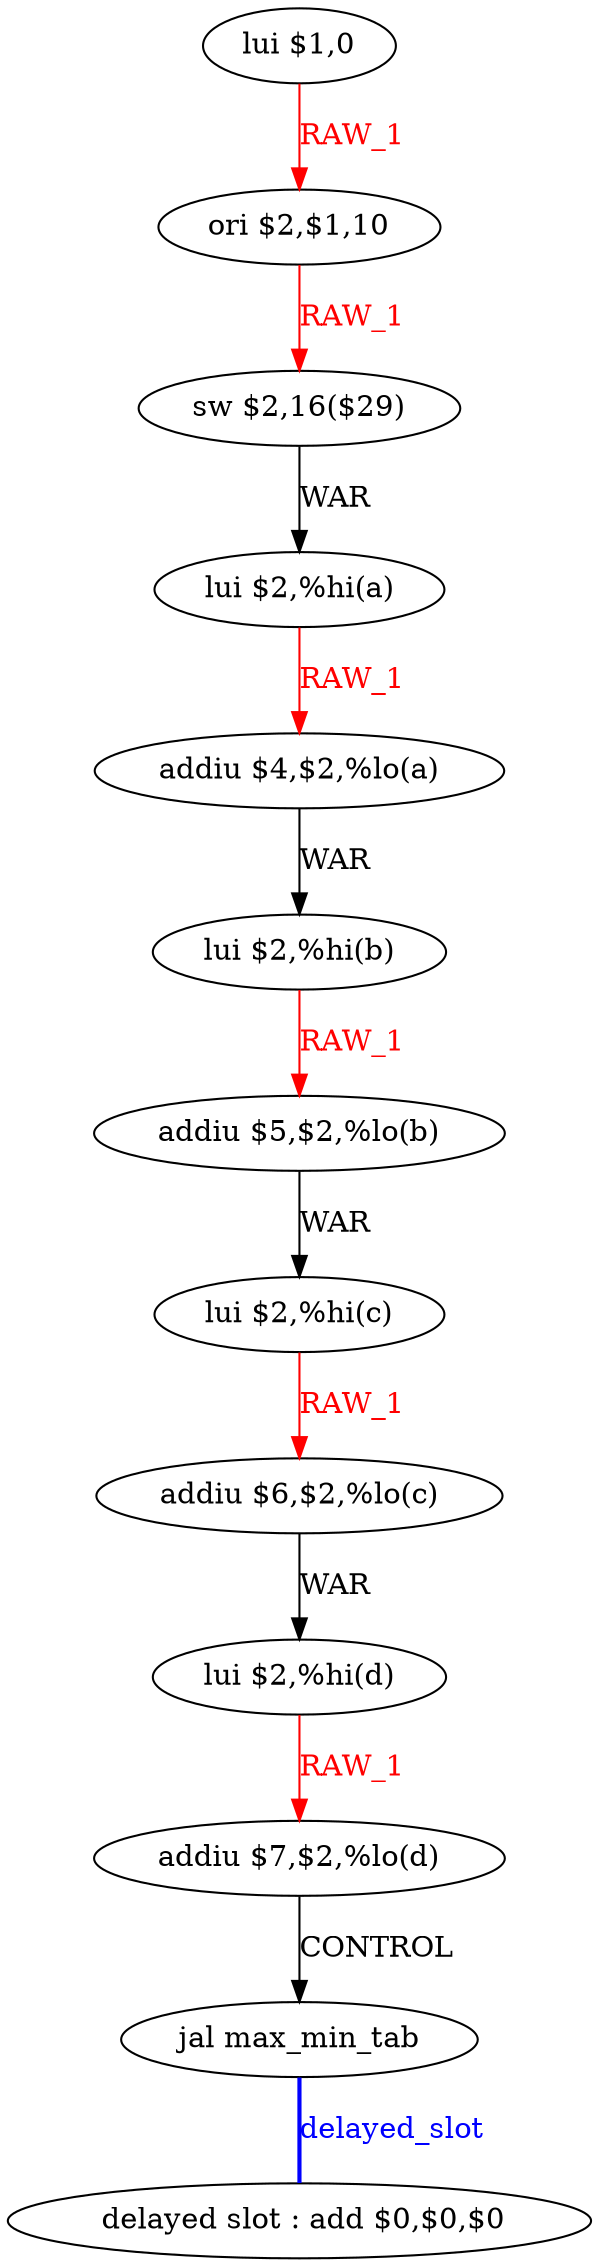 digraph G1 {
node [shape = ellipse];
i12 [label = " delayed slot : add $0,$0,$0"] ;
i11 ->  i12 [style = bold, dir= none, fontcolor = blue, color = blue, label= "delayed_slot"];
i11 [label = "jal max_min_tab"] ;
i0 [label = "lui $1,0"] ;
i0 ->  i1 [color = red, fontcolor = red, label= "RAW_1"];
i1 [label = "ori $2,$1,10"] ;
i1 ->  i2 [color = red, fontcolor = red, label= "RAW_1"];
i2 [label = "sw $2,16($29)"] ;
i2 ->  i3 [label= "WAR"];
i3 [label = "lui $2,%hi(a)"] ;
i3 ->  i4 [color = red, fontcolor = red, label= "RAW_1"];
i4 [label = "addiu $4,$2,%lo(a)"] ;
i4 ->  i5 [label= "WAR"];
i5 [label = "lui $2,%hi(b)"] ;
i5 ->  i6 [color = red, fontcolor = red, label= "RAW_1"];
i6 [label = "addiu $5,$2,%lo(b)"] ;
i6 ->  i7 [label= "WAR"];
i7 [label = "lui $2,%hi(c)"] ;
i7 ->  i8 [color = red, fontcolor = red, label= "RAW_1"];
i8 [label = "addiu $6,$2,%lo(c)"] ;
i8 ->  i9 [label= "WAR"];
i9 [label = "lui $2,%hi(d)"] ;
i9 ->  i10 [color = red, fontcolor = red, label= "RAW_1"];
i10 [label = "addiu $7,$2,%lo(d)"] ;
i10 ->  i11 [label= "CONTROL"];
}
